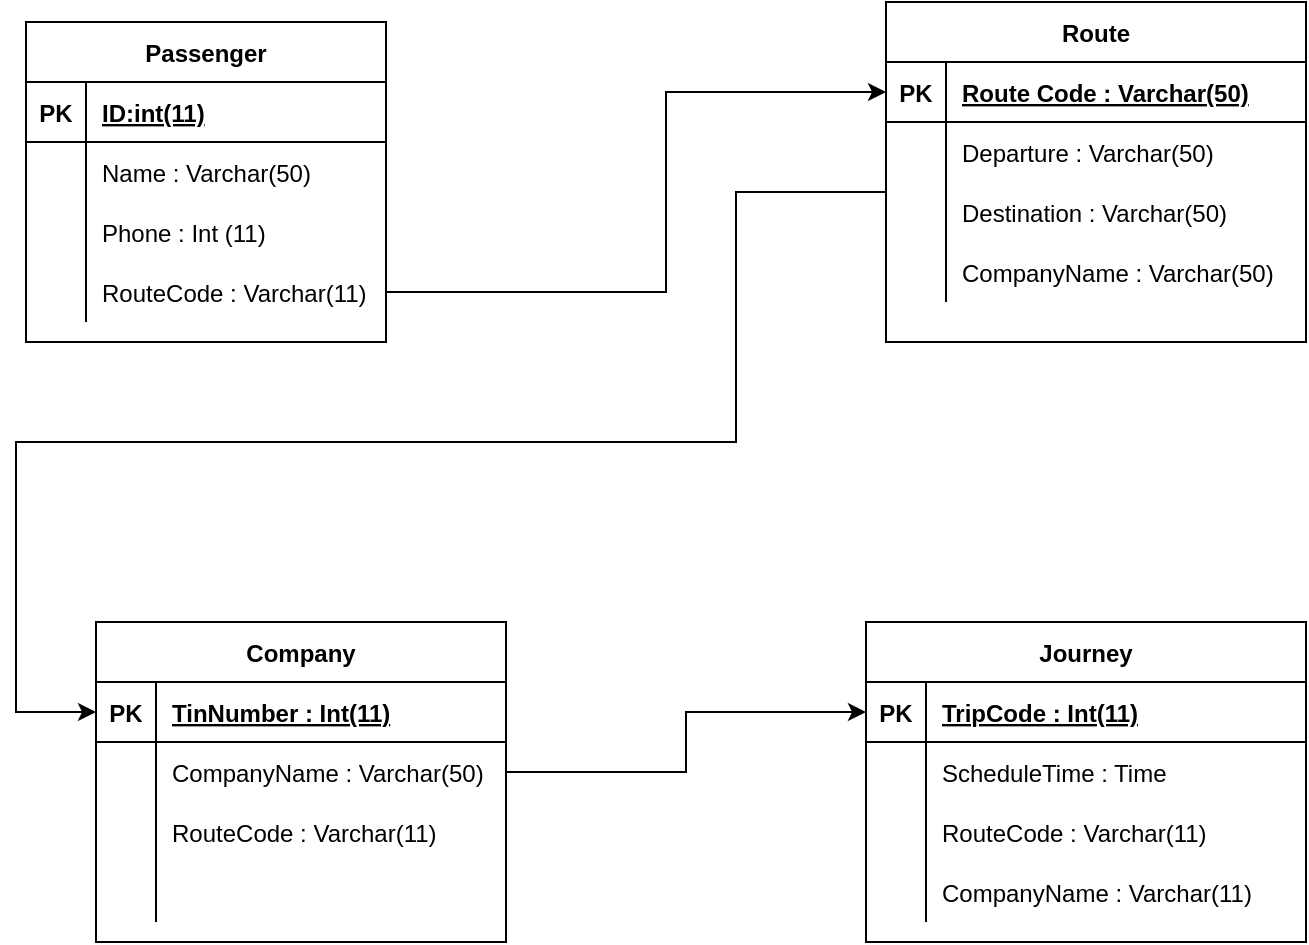 <mxfile version="14.6.13" type="github"><diagram id="k3ZTsZZ2fHjCqm_ODI6S" name="Page-1"><mxGraphModel dx="1490" dy="598" grid="1" gridSize="10" guides="1" tooltips="1" connect="1" arrows="1" fold="1" page="1" pageScale="1" pageWidth="2339" pageHeight="3300" math="0" shadow="0"><root><mxCell id="0"/><mxCell id="1" parent="0"/><mxCell id="_PAfrLWKHHTyLRyNxyh0-1" value="Passenger" style="shape=table;startSize=30;container=1;collapsible=1;childLayout=tableLayout;fixedRows=1;rowLines=0;fontStyle=1;align=center;resizeLast=1;" vertex="1" parent="1"><mxGeometry x="265" y="130" width="180" height="160" as="geometry"/></mxCell><mxCell id="_PAfrLWKHHTyLRyNxyh0-2" value="" style="shape=partialRectangle;collapsible=0;dropTarget=0;pointerEvents=0;fillColor=none;top=0;left=0;bottom=1;right=0;points=[[0,0.5],[1,0.5]];portConstraint=eastwest;" vertex="1" parent="_PAfrLWKHHTyLRyNxyh0-1"><mxGeometry y="30" width="180" height="30" as="geometry"/></mxCell><mxCell id="_PAfrLWKHHTyLRyNxyh0-3" value="PK" style="shape=partialRectangle;connectable=0;fillColor=none;top=0;left=0;bottom=0;right=0;fontStyle=1;overflow=hidden;" vertex="1" parent="_PAfrLWKHHTyLRyNxyh0-2"><mxGeometry width="30" height="30" as="geometry"/></mxCell><mxCell id="_PAfrLWKHHTyLRyNxyh0-4" value="ID:int(11)" style="shape=partialRectangle;connectable=0;fillColor=none;top=0;left=0;bottom=0;right=0;align=left;spacingLeft=6;fontStyle=5;overflow=hidden;" vertex="1" parent="_PAfrLWKHHTyLRyNxyh0-2"><mxGeometry x="30" width="150" height="30" as="geometry"/></mxCell><mxCell id="_PAfrLWKHHTyLRyNxyh0-5" value="" style="shape=partialRectangle;collapsible=0;dropTarget=0;pointerEvents=0;fillColor=none;top=0;left=0;bottom=0;right=0;points=[[0,0.5],[1,0.5]];portConstraint=eastwest;" vertex="1" parent="_PAfrLWKHHTyLRyNxyh0-1"><mxGeometry y="60" width="180" height="30" as="geometry"/></mxCell><mxCell id="_PAfrLWKHHTyLRyNxyh0-6" value="" style="shape=partialRectangle;connectable=0;fillColor=none;top=0;left=0;bottom=0;right=0;editable=1;overflow=hidden;" vertex="1" parent="_PAfrLWKHHTyLRyNxyh0-5"><mxGeometry width="30" height="30" as="geometry"/></mxCell><mxCell id="_PAfrLWKHHTyLRyNxyh0-7" value="Name : Varchar(50)" style="shape=partialRectangle;connectable=0;fillColor=none;top=0;left=0;bottom=0;right=0;align=left;spacingLeft=6;overflow=hidden;" vertex="1" parent="_PAfrLWKHHTyLRyNxyh0-5"><mxGeometry x="30" width="150" height="30" as="geometry"/></mxCell><mxCell id="_PAfrLWKHHTyLRyNxyh0-8" value="" style="shape=partialRectangle;collapsible=0;dropTarget=0;pointerEvents=0;fillColor=none;top=0;left=0;bottom=0;right=0;points=[[0,0.5],[1,0.5]];portConstraint=eastwest;" vertex="1" parent="_PAfrLWKHHTyLRyNxyh0-1"><mxGeometry y="90" width="180" height="30" as="geometry"/></mxCell><mxCell id="_PAfrLWKHHTyLRyNxyh0-9" value="" style="shape=partialRectangle;connectable=0;fillColor=none;top=0;left=0;bottom=0;right=0;editable=1;overflow=hidden;" vertex="1" parent="_PAfrLWKHHTyLRyNxyh0-8"><mxGeometry width="30" height="30" as="geometry"/></mxCell><mxCell id="_PAfrLWKHHTyLRyNxyh0-10" value="Phone : Int (11)" style="shape=partialRectangle;connectable=0;fillColor=none;top=0;left=0;bottom=0;right=0;align=left;spacingLeft=6;overflow=hidden;" vertex="1" parent="_PAfrLWKHHTyLRyNxyh0-8"><mxGeometry x="30" width="150" height="30" as="geometry"/></mxCell><mxCell id="_PAfrLWKHHTyLRyNxyh0-11" value="" style="shape=partialRectangle;collapsible=0;dropTarget=0;pointerEvents=0;fillColor=none;top=0;left=0;bottom=0;right=0;points=[[0,0.5],[1,0.5]];portConstraint=eastwest;" vertex="1" parent="_PAfrLWKHHTyLRyNxyh0-1"><mxGeometry y="120" width="180" height="30" as="geometry"/></mxCell><mxCell id="_PAfrLWKHHTyLRyNxyh0-12" value="" style="shape=partialRectangle;connectable=0;fillColor=none;top=0;left=0;bottom=0;right=0;editable=1;overflow=hidden;" vertex="1" parent="_PAfrLWKHHTyLRyNxyh0-11"><mxGeometry width="30" height="30" as="geometry"/></mxCell><mxCell id="_PAfrLWKHHTyLRyNxyh0-13" value="RouteCode : Varchar(11)" style="shape=partialRectangle;connectable=0;fillColor=none;top=0;left=0;bottom=0;right=0;align=left;spacingLeft=6;overflow=hidden;" vertex="1" parent="_PAfrLWKHHTyLRyNxyh0-11"><mxGeometry x="30" width="150" height="30" as="geometry"/></mxCell><mxCell id="_PAfrLWKHHTyLRyNxyh0-14" value="Route" style="shape=table;startSize=30;container=1;collapsible=1;childLayout=tableLayout;fixedRows=1;rowLines=0;fontStyle=1;align=center;resizeLast=1;" vertex="1" parent="1"><mxGeometry x="695" y="120" width="210" height="170" as="geometry"/></mxCell><mxCell id="_PAfrLWKHHTyLRyNxyh0-15" value="" style="shape=partialRectangle;collapsible=0;dropTarget=0;pointerEvents=0;fillColor=none;top=0;left=0;bottom=1;right=0;points=[[0,0.5],[1,0.5]];portConstraint=eastwest;" vertex="1" parent="_PAfrLWKHHTyLRyNxyh0-14"><mxGeometry y="30" width="210" height="30" as="geometry"/></mxCell><mxCell id="_PAfrLWKHHTyLRyNxyh0-16" value="PK" style="shape=partialRectangle;connectable=0;fillColor=none;top=0;left=0;bottom=0;right=0;fontStyle=1;overflow=hidden;" vertex="1" parent="_PAfrLWKHHTyLRyNxyh0-15"><mxGeometry width="30" height="30" as="geometry"/></mxCell><mxCell id="_PAfrLWKHHTyLRyNxyh0-17" value="Route Code : Varchar(50)" style="shape=partialRectangle;connectable=0;fillColor=none;top=0;left=0;bottom=0;right=0;align=left;spacingLeft=6;fontStyle=5;overflow=hidden;" vertex="1" parent="_PAfrLWKHHTyLRyNxyh0-15"><mxGeometry x="30" width="180" height="30" as="geometry"/></mxCell><mxCell id="_PAfrLWKHHTyLRyNxyh0-18" value="" style="shape=partialRectangle;collapsible=0;dropTarget=0;pointerEvents=0;fillColor=none;top=0;left=0;bottom=0;right=0;points=[[0,0.5],[1,0.5]];portConstraint=eastwest;" vertex="1" parent="_PAfrLWKHHTyLRyNxyh0-14"><mxGeometry y="60" width="210" height="30" as="geometry"/></mxCell><mxCell id="_PAfrLWKHHTyLRyNxyh0-19" value="" style="shape=partialRectangle;connectable=0;fillColor=none;top=0;left=0;bottom=0;right=0;editable=1;overflow=hidden;" vertex="1" parent="_PAfrLWKHHTyLRyNxyh0-18"><mxGeometry width="30" height="30" as="geometry"/></mxCell><mxCell id="_PAfrLWKHHTyLRyNxyh0-20" value="Departure : Varchar(50)" style="shape=partialRectangle;connectable=0;fillColor=none;top=0;left=0;bottom=0;right=0;align=left;spacingLeft=6;overflow=hidden;" vertex="1" parent="_PAfrLWKHHTyLRyNxyh0-18"><mxGeometry x="30" width="180" height="30" as="geometry"/></mxCell><mxCell id="_PAfrLWKHHTyLRyNxyh0-21" value="" style="shape=partialRectangle;collapsible=0;dropTarget=0;pointerEvents=0;fillColor=none;top=0;left=0;bottom=0;right=0;points=[[0,0.5],[1,0.5]];portConstraint=eastwest;" vertex="1" parent="_PAfrLWKHHTyLRyNxyh0-14"><mxGeometry y="90" width="210" height="30" as="geometry"/></mxCell><mxCell id="_PAfrLWKHHTyLRyNxyh0-22" value="" style="shape=partialRectangle;connectable=0;fillColor=none;top=0;left=0;bottom=0;right=0;editable=1;overflow=hidden;" vertex="1" parent="_PAfrLWKHHTyLRyNxyh0-21"><mxGeometry width="30" height="30" as="geometry"/></mxCell><mxCell id="_PAfrLWKHHTyLRyNxyh0-23" value="Destination : Varchar(50)" style="shape=partialRectangle;connectable=0;fillColor=none;top=0;left=0;bottom=0;right=0;align=left;spacingLeft=6;overflow=hidden;" vertex="1" parent="_PAfrLWKHHTyLRyNxyh0-21"><mxGeometry x="30" width="180" height="30" as="geometry"/></mxCell><mxCell id="_PAfrLWKHHTyLRyNxyh0-24" value="" style="shape=partialRectangle;collapsible=0;dropTarget=0;pointerEvents=0;fillColor=none;top=0;left=0;bottom=0;right=0;points=[[0,0.5],[1,0.5]];portConstraint=eastwest;" vertex="1" parent="_PAfrLWKHHTyLRyNxyh0-14"><mxGeometry y="120" width="210" height="30" as="geometry"/></mxCell><mxCell id="_PAfrLWKHHTyLRyNxyh0-25" value="" style="shape=partialRectangle;connectable=0;fillColor=none;top=0;left=0;bottom=0;right=0;editable=1;overflow=hidden;" vertex="1" parent="_PAfrLWKHHTyLRyNxyh0-24"><mxGeometry width="30" height="30" as="geometry"/></mxCell><mxCell id="_PAfrLWKHHTyLRyNxyh0-26" value="CompanyName : Varchar(50)" style="shape=partialRectangle;connectable=0;fillColor=none;top=0;left=0;bottom=0;right=0;align=left;spacingLeft=6;overflow=hidden;" vertex="1" parent="_PAfrLWKHHTyLRyNxyh0-24"><mxGeometry x="30" width="180" height="30" as="geometry"/></mxCell><mxCell id="_PAfrLWKHHTyLRyNxyh0-30" value="Company" style="shape=table;startSize=30;container=1;collapsible=1;childLayout=tableLayout;fixedRows=1;rowLines=0;fontStyle=1;align=center;resizeLast=1;" vertex="1" parent="1"><mxGeometry x="300" y="430" width="205" height="160" as="geometry"/></mxCell><mxCell id="_PAfrLWKHHTyLRyNxyh0-31" value="" style="shape=partialRectangle;collapsible=0;dropTarget=0;pointerEvents=0;fillColor=none;top=0;left=0;bottom=1;right=0;points=[[0,0.5],[1,0.5]];portConstraint=eastwest;" vertex="1" parent="_PAfrLWKHHTyLRyNxyh0-30"><mxGeometry y="30" width="205" height="30" as="geometry"/></mxCell><mxCell id="_PAfrLWKHHTyLRyNxyh0-32" value="PK" style="shape=partialRectangle;connectable=0;fillColor=none;top=0;left=0;bottom=0;right=0;fontStyle=1;overflow=hidden;" vertex="1" parent="_PAfrLWKHHTyLRyNxyh0-31"><mxGeometry width="30" height="30" as="geometry"/></mxCell><mxCell id="_PAfrLWKHHTyLRyNxyh0-33" value="TinNumber : Int(11)" style="shape=partialRectangle;connectable=0;fillColor=none;top=0;left=0;bottom=0;right=0;align=left;spacingLeft=6;fontStyle=5;overflow=hidden;" vertex="1" parent="_PAfrLWKHHTyLRyNxyh0-31"><mxGeometry x="30" width="175" height="30" as="geometry"/></mxCell><mxCell id="_PAfrLWKHHTyLRyNxyh0-34" value="" style="shape=partialRectangle;collapsible=0;dropTarget=0;pointerEvents=0;fillColor=none;top=0;left=0;bottom=0;right=0;points=[[0,0.5],[1,0.5]];portConstraint=eastwest;" vertex="1" parent="_PAfrLWKHHTyLRyNxyh0-30"><mxGeometry y="60" width="205" height="30" as="geometry"/></mxCell><mxCell id="_PAfrLWKHHTyLRyNxyh0-35" value="" style="shape=partialRectangle;connectable=0;fillColor=none;top=0;left=0;bottom=0;right=0;editable=1;overflow=hidden;" vertex="1" parent="_PAfrLWKHHTyLRyNxyh0-34"><mxGeometry width="30" height="30" as="geometry"/></mxCell><mxCell id="_PAfrLWKHHTyLRyNxyh0-36" value="CompanyName : Varchar(50)" style="shape=partialRectangle;connectable=0;fillColor=none;top=0;left=0;bottom=0;right=0;align=left;spacingLeft=6;overflow=hidden;" vertex="1" parent="_PAfrLWKHHTyLRyNxyh0-34"><mxGeometry x="30" width="175" height="30" as="geometry"/></mxCell><mxCell id="_PAfrLWKHHTyLRyNxyh0-37" value="" style="shape=partialRectangle;collapsible=0;dropTarget=0;pointerEvents=0;fillColor=none;top=0;left=0;bottom=0;right=0;points=[[0,0.5],[1,0.5]];portConstraint=eastwest;" vertex="1" parent="_PAfrLWKHHTyLRyNxyh0-30"><mxGeometry y="90" width="205" height="30" as="geometry"/></mxCell><mxCell id="_PAfrLWKHHTyLRyNxyh0-38" value="" style="shape=partialRectangle;connectable=0;fillColor=none;top=0;left=0;bottom=0;right=0;editable=1;overflow=hidden;" vertex="1" parent="_PAfrLWKHHTyLRyNxyh0-37"><mxGeometry width="30" height="30" as="geometry"/></mxCell><mxCell id="_PAfrLWKHHTyLRyNxyh0-39" value="RouteCode : Varchar(11)" style="shape=partialRectangle;connectable=0;fillColor=none;top=0;left=0;bottom=0;right=0;align=left;spacingLeft=6;overflow=hidden;" vertex="1" parent="_PAfrLWKHHTyLRyNxyh0-37"><mxGeometry x="30" width="175" height="30" as="geometry"/></mxCell><mxCell id="_PAfrLWKHHTyLRyNxyh0-40" value="" style="shape=partialRectangle;collapsible=0;dropTarget=0;pointerEvents=0;fillColor=none;top=0;left=0;bottom=0;right=0;points=[[0,0.5],[1,0.5]];portConstraint=eastwest;" vertex="1" parent="_PAfrLWKHHTyLRyNxyh0-30"><mxGeometry y="120" width="205" height="30" as="geometry"/></mxCell><mxCell id="_PAfrLWKHHTyLRyNxyh0-41" value="" style="shape=partialRectangle;connectable=0;fillColor=none;top=0;left=0;bottom=0;right=0;editable=1;overflow=hidden;" vertex="1" parent="_PAfrLWKHHTyLRyNxyh0-40"><mxGeometry width="30" height="30" as="geometry"/></mxCell><mxCell id="_PAfrLWKHHTyLRyNxyh0-42" value="" style="shape=partialRectangle;connectable=0;fillColor=none;top=0;left=0;bottom=0;right=0;align=left;spacingLeft=6;overflow=hidden;" vertex="1" parent="_PAfrLWKHHTyLRyNxyh0-40"><mxGeometry x="30" width="175" height="30" as="geometry"/></mxCell><mxCell id="_PAfrLWKHHTyLRyNxyh0-43" value="Journey" style="shape=table;startSize=30;container=1;collapsible=1;childLayout=tableLayout;fixedRows=1;rowLines=0;fontStyle=1;align=center;resizeLast=1;" vertex="1" parent="1"><mxGeometry x="685" y="430" width="220" height="160" as="geometry"/></mxCell><mxCell id="_PAfrLWKHHTyLRyNxyh0-44" value="" style="shape=partialRectangle;collapsible=0;dropTarget=0;pointerEvents=0;fillColor=none;top=0;left=0;bottom=1;right=0;points=[[0,0.5],[1,0.5]];portConstraint=eastwest;" vertex="1" parent="_PAfrLWKHHTyLRyNxyh0-43"><mxGeometry y="30" width="220" height="30" as="geometry"/></mxCell><mxCell id="_PAfrLWKHHTyLRyNxyh0-45" value="PK" style="shape=partialRectangle;connectable=0;fillColor=none;top=0;left=0;bottom=0;right=0;fontStyle=1;overflow=hidden;" vertex="1" parent="_PAfrLWKHHTyLRyNxyh0-44"><mxGeometry width="30" height="30" as="geometry"/></mxCell><mxCell id="_PAfrLWKHHTyLRyNxyh0-46" value="TripCode : Int(11)" style="shape=partialRectangle;connectable=0;fillColor=none;top=0;left=0;bottom=0;right=0;align=left;spacingLeft=6;fontStyle=5;overflow=hidden;" vertex="1" parent="_PAfrLWKHHTyLRyNxyh0-44"><mxGeometry x="30" width="190" height="30" as="geometry"/></mxCell><mxCell id="_PAfrLWKHHTyLRyNxyh0-47" value="" style="shape=partialRectangle;collapsible=0;dropTarget=0;pointerEvents=0;fillColor=none;top=0;left=0;bottom=0;right=0;points=[[0,0.5],[1,0.5]];portConstraint=eastwest;" vertex="1" parent="_PAfrLWKHHTyLRyNxyh0-43"><mxGeometry y="60" width="220" height="30" as="geometry"/></mxCell><mxCell id="_PAfrLWKHHTyLRyNxyh0-48" value="" style="shape=partialRectangle;connectable=0;fillColor=none;top=0;left=0;bottom=0;right=0;editable=1;overflow=hidden;" vertex="1" parent="_PAfrLWKHHTyLRyNxyh0-47"><mxGeometry width="30" height="30" as="geometry"/></mxCell><mxCell id="_PAfrLWKHHTyLRyNxyh0-49" value="ScheduleTime : Time" style="shape=partialRectangle;connectable=0;fillColor=none;top=0;left=0;bottom=0;right=0;align=left;spacingLeft=6;overflow=hidden;" vertex="1" parent="_PAfrLWKHHTyLRyNxyh0-47"><mxGeometry x="30" width="190" height="30" as="geometry"/></mxCell><mxCell id="_PAfrLWKHHTyLRyNxyh0-50" value="" style="shape=partialRectangle;collapsible=0;dropTarget=0;pointerEvents=0;fillColor=none;top=0;left=0;bottom=0;right=0;points=[[0,0.5],[1,0.5]];portConstraint=eastwest;" vertex="1" parent="_PAfrLWKHHTyLRyNxyh0-43"><mxGeometry y="90" width="220" height="30" as="geometry"/></mxCell><mxCell id="_PAfrLWKHHTyLRyNxyh0-51" value="" style="shape=partialRectangle;connectable=0;fillColor=none;top=0;left=0;bottom=0;right=0;editable=1;overflow=hidden;" vertex="1" parent="_PAfrLWKHHTyLRyNxyh0-50"><mxGeometry width="30" height="30" as="geometry"/></mxCell><mxCell id="_PAfrLWKHHTyLRyNxyh0-52" value="RouteCode : Varchar(11)" style="shape=partialRectangle;connectable=0;fillColor=none;top=0;left=0;bottom=0;right=0;align=left;spacingLeft=6;overflow=hidden;" vertex="1" parent="_PAfrLWKHHTyLRyNxyh0-50"><mxGeometry x="30" width="190" height="30" as="geometry"/></mxCell><mxCell id="_PAfrLWKHHTyLRyNxyh0-53" value="" style="shape=partialRectangle;collapsible=0;dropTarget=0;pointerEvents=0;fillColor=none;top=0;left=0;bottom=0;right=0;points=[[0,0.5],[1,0.5]];portConstraint=eastwest;" vertex="1" parent="_PAfrLWKHHTyLRyNxyh0-43"><mxGeometry y="120" width="220" height="30" as="geometry"/></mxCell><mxCell id="_PAfrLWKHHTyLRyNxyh0-54" value="" style="shape=partialRectangle;connectable=0;fillColor=none;top=0;left=0;bottom=0;right=0;editable=1;overflow=hidden;" vertex="1" parent="_PAfrLWKHHTyLRyNxyh0-53"><mxGeometry width="30" height="30" as="geometry"/></mxCell><mxCell id="_PAfrLWKHHTyLRyNxyh0-55" value="CompanyName : Varchar(11)" style="shape=partialRectangle;connectable=0;fillColor=none;top=0;left=0;bottom=0;right=0;align=left;spacingLeft=6;overflow=hidden;" vertex="1" parent="_PAfrLWKHHTyLRyNxyh0-53"><mxGeometry x="30" width="190" height="30" as="geometry"/></mxCell><mxCell id="_PAfrLWKHHTyLRyNxyh0-56" style="edgeStyle=orthogonalEdgeStyle;rounded=0;orthogonalLoop=1;jettySize=auto;html=1;exitX=1;exitY=0.5;exitDx=0;exitDy=0;entryX=0;entryY=0.5;entryDx=0;entryDy=0;" edge="1" parent="1" source="_PAfrLWKHHTyLRyNxyh0-11" target="_PAfrLWKHHTyLRyNxyh0-15"><mxGeometry relative="1" as="geometry"><Array as="points"><mxPoint x="585" y="265"/><mxPoint x="585" y="165"/></Array></mxGeometry></mxCell><mxCell id="_PAfrLWKHHTyLRyNxyh0-57" style="edgeStyle=orthogonalEdgeStyle;rounded=0;orthogonalLoop=1;jettySize=auto;html=1;exitX=0;exitY=0.5;exitDx=0;exitDy=0;entryX=0;entryY=0.5;entryDx=0;entryDy=0;" edge="1" parent="1" source="_PAfrLWKHHTyLRyNxyh0-24" target="_PAfrLWKHHTyLRyNxyh0-31"><mxGeometry relative="1" as="geometry"><Array as="points"><mxPoint x="695" y="215"/><mxPoint x="620" y="215"/><mxPoint x="620" y="340"/><mxPoint x="260" y="340"/><mxPoint x="260" y="475"/></Array></mxGeometry></mxCell><mxCell id="_PAfrLWKHHTyLRyNxyh0-58" style="edgeStyle=orthogonalEdgeStyle;rounded=0;orthogonalLoop=1;jettySize=auto;html=1;exitX=1;exitY=0.5;exitDx=0;exitDy=0;entryX=0;entryY=0.5;entryDx=0;entryDy=0;" edge="1" parent="1" source="_PAfrLWKHHTyLRyNxyh0-34" target="_PAfrLWKHHTyLRyNxyh0-44"><mxGeometry relative="1" as="geometry"/></mxCell></root></mxGraphModel></diagram></mxfile>